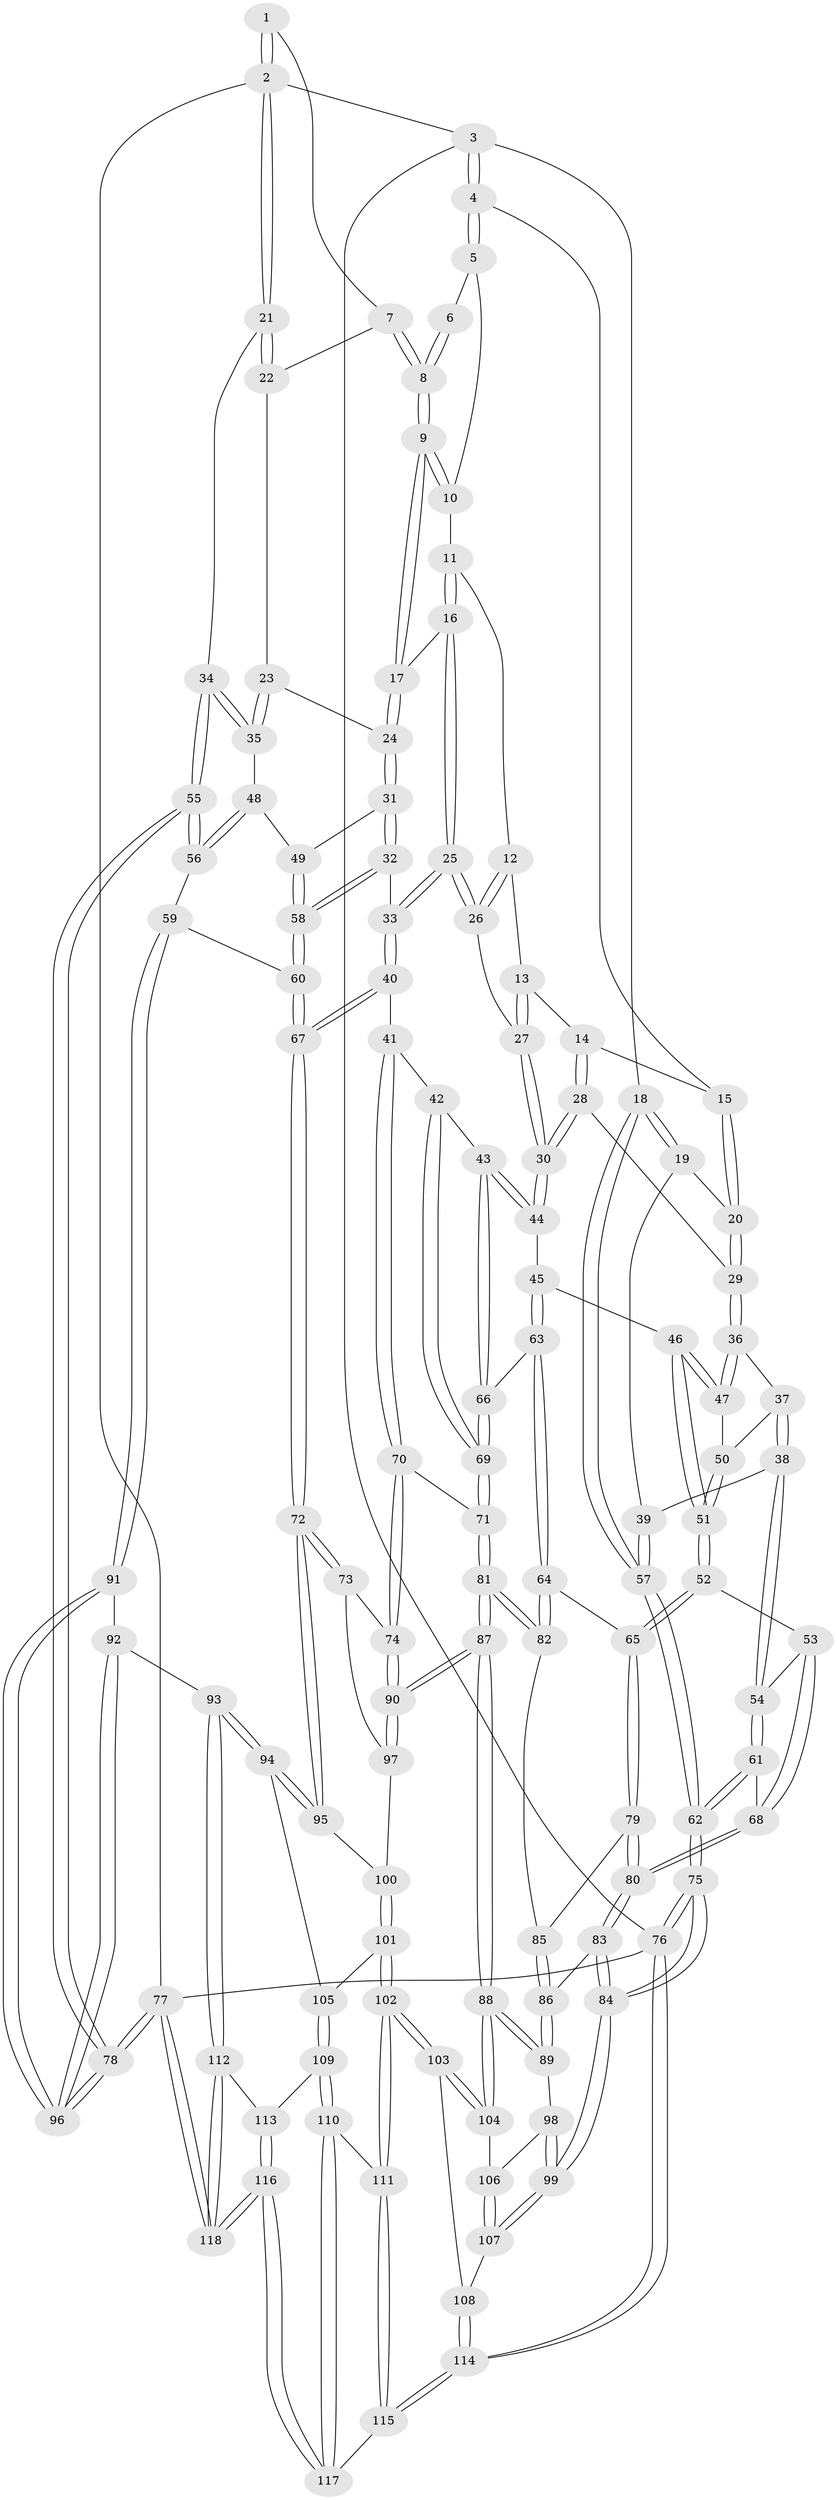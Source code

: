 // coarse degree distribution, {4: 0.37142857142857144, 8: 0.014285714285714285, 6: 0.07142857142857142, 5: 0.38571428571428573, 3: 0.15714285714285714}
// Generated by graph-tools (version 1.1) at 2025/52/02/27/25 19:52:43]
// undirected, 118 vertices, 292 edges
graph export_dot {
graph [start="1"]
  node [color=gray90,style=filled];
  1 [pos="+0.880021401330517+0"];
  2 [pos="+1+0"];
  3 [pos="+0+0"];
  4 [pos="+0.35095789297570135+0"];
  5 [pos="+0.5608766650751228+0"];
  6 [pos="+0.6779701422881877+0"];
  7 [pos="+0.8206956093307629+0.11068757581155855"];
  8 [pos="+0.7645304165598082+0.12778088071663213"];
  9 [pos="+0.7430743579399695+0.15784528834339046"];
  10 [pos="+0.581482363071422+0"];
  11 [pos="+0.5823480186372905+0.06011975631249057"];
  12 [pos="+0.5515071575913405+0.133929862462437"];
  13 [pos="+0.48021228975233166+0.1498102279137034"];
  14 [pos="+0.405703145575834+0.11874705503391304"];
  15 [pos="+0.34704762933746575+0"];
  16 [pos="+0.6934314523485121+0.1807734420973065"];
  17 [pos="+0.7415608457691492+0.16120266754780746"];
  18 [pos="+0+0"];
  19 [pos="+0.07062919309555696+0.16401466628826253"];
  20 [pos="+0.24234722757173704+0.15782310188338325"];
  21 [pos="+1+0.05282011224705981"];
  22 [pos="+0.8878704367691754+0.1183001013968316"];
  23 [pos="+0.8401352012981872+0.22938365947129055"];
  24 [pos="+0.8045483401067459+0.2431215779400034"];
  25 [pos="+0.6254469735822191+0.2494374248129104"];
  26 [pos="+0.5953359192075797+0.2251863911375833"];
  27 [pos="+0.4964197224301682+0.22236779763303985"];
  28 [pos="+0.38862204406192064+0.21528236914454066"];
  29 [pos="+0.2722997428154775+0.23711879747094708"];
  30 [pos="+0.43416542347608705+0.2888225267738867"];
  31 [pos="+0.8023859475439066+0.301182623807331"];
  32 [pos="+0.6815533994556429+0.342592845059388"];
  33 [pos="+0.6242150204607182+0.3293635063475023"];
  34 [pos="+1+0.1261475900318171"];
  35 [pos="+1+0.23117457827868043"];
  36 [pos="+0.2697568731951023+0.24631008605937652"];
  37 [pos="+0.18718939444816204+0.30559879326988126"];
  38 [pos="+0.13140989067295875+0.32508871152908225"];
  39 [pos="+0.12650093449898256+0.31689429787440937"];
  40 [pos="+0.5641031548276675+0.38705124178469874"];
  41 [pos="+0.5505674437340534+0.3899296338667653"];
  42 [pos="+0.5320187211649797+0.3842939559479453"];
  43 [pos="+0.4707333489025204+0.3493849664548645"];
  44 [pos="+0.43719171422130204+0.328796085779452"];
  45 [pos="+0.36649105348873184+0.3579539310458181"];
  46 [pos="+0.35559198258184227+0.35616789093018064"];
  47 [pos="+0.32496782897511634+0.3333157173032428"];
  48 [pos="+0.9145993785000219+0.3254517436230801"];
  49 [pos="+0.8486823324715309+0.34658590401046707"];
  50 [pos="+0.25901221036199995+0.34952182483849725"];
  51 [pos="+0.23611130075649267+0.4457545449533737"];
  52 [pos="+0.23195737359279497+0.4504881499051461"];
  53 [pos="+0.15909735293382235+0.41049244092644516"];
  54 [pos="+0.13115710429969604+0.3270232879361504"];
  55 [pos="+1+0.5258156414688806"];
  56 [pos="+0.9972289101801746+0.5382286471626925"];
  57 [pos="+0+0.30166549650586805"];
  58 [pos="+0.8252475616281981+0.5307309723662286"];
  59 [pos="+0.8678359423446685+0.5650814069628224"];
  60 [pos="+0.8293770966774483+0.5530902376151776"];
  61 [pos="+0+0.4244228503540475"];
  62 [pos="+0+0.4107744958088655"];
  63 [pos="+0.36482493436791597+0.46956581708355843"];
  64 [pos="+0.2745285245012195+0.49859348206386883"];
  65 [pos="+0.23558221154137818+0.4585953835447008"];
  66 [pos="+0.38442541912191464+0.48297325775203753"];
  67 [pos="+0.7210944367336994+0.5973864363917134"];
  68 [pos="+0.0813727980846493+0.4978589212119228"];
  69 [pos="+0.3946598434935266+0.4909180671814217"];
  70 [pos="+0.48624933455365515+0.586252015178155"];
  71 [pos="+0.4253621784143732+0.5618923201225585"];
  72 [pos="+0.6585176526747064+0.6674308496319439"];
  73 [pos="+0.5608010487718876+0.642552413049411"];
  74 [pos="+0.49865718352687605+0.6062383512254728"];
  75 [pos="+0+0.848004742530159"];
  76 [pos="+0+1"];
  77 [pos="+1+1"];
  78 [pos="+1+1"];
  79 [pos="+0.13431269480814473+0.5837773655668429"];
  80 [pos="+0.09185359118860885+0.5807745727749842"];
  81 [pos="+0.2982395284246716+0.607920413531172"];
  82 [pos="+0.2847387507957563+0.5971253691058119"];
  83 [pos="+0.023482747553732794+0.648760835976145"];
  84 [pos="+0+0.8330439358421088"];
  85 [pos="+0.19545264207176982+0.6120008800597396"];
  86 [pos="+0.18705581100488555+0.6960753411318112"];
  87 [pos="+0.334347667532477+0.763202978598286"];
  88 [pos="+0.3335985582956369+0.7643001059430994"];
  89 [pos="+0.19692608335318967+0.7315655183673587"];
  90 [pos="+0.3382873395012446+0.7618577699207106"];
  91 [pos="+0.8966831040781648+0.7183223984163227"];
  92 [pos="+0.7626130971663477+0.8588472928536431"];
  93 [pos="+0.7383593746347221+0.8619865529775275"];
  94 [pos="+0.7104177900723397+0.8225482360498433"];
  95 [pos="+0.6619130322026637+0.7133742573453913"];
  96 [pos="+1+0.963863551803132"];
  97 [pos="+0.4616984143010459+0.7717636190832048"];
  98 [pos="+0.09584277957875162+0.7956360907125338"];
  99 [pos="+0.03386863646949563+0.8250599064860147"];
  100 [pos="+0.516461248630412+0.8182050109422695"];
  101 [pos="+0.5140567046445287+0.8487803666010406"];
  102 [pos="+0.34328382950628755+0.8703077920699496"];
  103 [pos="+0.33611876033274163+0.8580816035526347"];
  104 [pos="+0.32822939287341835+0.8070817451752949"];
  105 [pos="+0.5271010359604885+0.8820180295638536"];
  106 [pos="+0.26997827998949064+0.8187083545519924"];
  107 [pos="+0.1406979572910021+0.8693240872717803"];
  108 [pos="+0.20075993283243687+0.9215560380025346"];
  109 [pos="+0.5255207204115523+0.9197697515383445"];
  110 [pos="+0.5178002596911561+0.9290361705342498"];
  111 [pos="+0.3491303756831454+0.8895114086191027"];
  112 [pos="+0.7305203998252292+0.8867880260503728"];
  113 [pos="+0.5952330435378219+0.9353394274327754"];
  114 [pos="+0.18818466010376556+1"];
  115 [pos="+0.3519909765693476+1"];
  116 [pos="+0.6153820329651265+1"];
  117 [pos="+0.45309406416958115+1"];
  118 [pos="+0.7397570413493875+1"];
  1 -- 2;
  1 -- 2;
  1 -- 7;
  2 -- 3;
  2 -- 21;
  2 -- 21;
  2 -- 77;
  3 -- 4;
  3 -- 4;
  3 -- 18;
  3 -- 76;
  4 -- 5;
  4 -- 5;
  4 -- 15;
  5 -- 6;
  5 -- 10;
  6 -- 8;
  6 -- 8;
  7 -- 8;
  7 -- 8;
  7 -- 22;
  8 -- 9;
  8 -- 9;
  9 -- 10;
  9 -- 10;
  9 -- 17;
  9 -- 17;
  10 -- 11;
  11 -- 12;
  11 -- 16;
  11 -- 16;
  12 -- 13;
  12 -- 26;
  12 -- 26;
  13 -- 14;
  13 -- 27;
  13 -- 27;
  14 -- 15;
  14 -- 28;
  14 -- 28;
  15 -- 20;
  15 -- 20;
  16 -- 17;
  16 -- 25;
  16 -- 25;
  17 -- 24;
  17 -- 24;
  18 -- 19;
  18 -- 19;
  18 -- 57;
  18 -- 57;
  19 -- 20;
  19 -- 39;
  20 -- 29;
  20 -- 29;
  21 -- 22;
  21 -- 22;
  21 -- 34;
  22 -- 23;
  23 -- 24;
  23 -- 35;
  23 -- 35;
  24 -- 31;
  24 -- 31;
  25 -- 26;
  25 -- 26;
  25 -- 33;
  25 -- 33;
  26 -- 27;
  27 -- 30;
  27 -- 30;
  28 -- 29;
  28 -- 30;
  28 -- 30;
  29 -- 36;
  29 -- 36;
  30 -- 44;
  30 -- 44;
  31 -- 32;
  31 -- 32;
  31 -- 49;
  32 -- 33;
  32 -- 58;
  32 -- 58;
  33 -- 40;
  33 -- 40;
  34 -- 35;
  34 -- 35;
  34 -- 55;
  34 -- 55;
  35 -- 48;
  36 -- 37;
  36 -- 47;
  36 -- 47;
  37 -- 38;
  37 -- 38;
  37 -- 50;
  38 -- 39;
  38 -- 54;
  38 -- 54;
  39 -- 57;
  39 -- 57;
  40 -- 41;
  40 -- 67;
  40 -- 67;
  41 -- 42;
  41 -- 70;
  41 -- 70;
  42 -- 43;
  42 -- 69;
  42 -- 69;
  43 -- 44;
  43 -- 44;
  43 -- 66;
  43 -- 66;
  44 -- 45;
  45 -- 46;
  45 -- 63;
  45 -- 63;
  46 -- 47;
  46 -- 47;
  46 -- 51;
  46 -- 51;
  47 -- 50;
  48 -- 49;
  48 -- 56;
  48 -- 56;
  49 -- 58;
  49 -- 58;
  50 -- 51;
  50 -- 51;
  51 -- 52;
  51 -- 52;
  52 -- 53;
  52 -- 65;
  52 -- 65;
  53 -- 54;
  53 -- 68;
  53 -- 68;
  54 -- 61;
  54 -- 61;
  55 -- 56;
  55 -- 56;
  55 -- 78;
  55 -- 78;
  56 -- 59;
  57 -- 62;
  57 -- 62;
  58 -- 60;
  58 -- 60;
  59 -- 60;
  59 -- 91;
  59 -- 91;
  60 -- 67;
  60 -- 67;
  61 -- 62;
  61 -- 62;
  61 -- 68;
  62 -- 75;
  62 -- 75;
  63 -- 64;
  63 -- 64;
  63 -- 66;
  64 -- 65;
  64 -- 82;
  64 -- 82;
  65 -- 79;
  65 -- 79;
  66 -- 69;
  66 -- 69;
  67 -- 72;
  67 -- 72;
  68 -- 80;
  68 -- 80;
  69 -- 71;
  69 -- 71;
  70 -- 71;
  70 -- 74;
  70 -- 74;
  71 -- 81;
  71 -- 81;
  72 -- 73;
  72 -- 73;
  72 -- 95;
  72 -- 95;
  73 -- 74;
  73 -- 97;
  74 -- 90;
  74 -- 90;
  75 -- 76;
  75 -- 76;
  75 -- 84;
  75 -- 84;
  76 -- 114;
  76 -- 114;
  76 -- 77;
  77 -- 78;
  77 -- 78;
  77 -- 118;
  77 -- 118;
  78 -- 96;
  78 -- 96;
  79 -- 80;
  79 -- 80;
  79 -- 85;
  80 -- 83;
  80 -- 83;
  81 -- 82;
  81 -- 82;
  81 -- 87;
  81 -- 87;
  82 -- 85;
  83 -- 84;
  83 -- 84;
  83 -- 86;
  84 -- 99;
  84 -- 99;
  85 -- 86;
  85 -- 86;
  86 -- 89;
  86 -- 89;
  87 -- 88;
  87 -- 88;
  87 -- 90;
  87 -- 90;
  88 -- 89;
  88 -- 89;
  88 -- 104;
  88 -- 104;
  89 -- 98;
  90 -- 97;
  90 -- 97;
  91 -- 92;
  91 -- 96;
  91 -- 96;
  92 -- 93;
  92 -- 96;
  92 -- 96;
  93 -- 94;
  93 -- 94;
  93 -- 112;
  93 -- 112;
  94 -- 95;
  94 -- 95;
  94 -- 105;
  95 -- 100;
  97 -- 100;
  98 -- 99;
  98 -- 99;
  98 -- 106;
  99 -- 107;
  99 -- 107;
  100 -- 101;
  100 -- 101;
  101 -- 102;
  101 -- 102;
  101 -- 105;
  102 -- 103;
  102 -- 103;
  102 -- 111;
  102 -- 111;
  103 -- 104;
  103 -- 104;
  103 -- 108;
  104 -- 106;
  105 -- 109;
  105 -- 109;
  106 -- 107;
  106 -- 107;
  107 -- 108;
  108 -- 114;
  108 -- 114;
  109 -- 110;
  109 -- 110;
  109 -- 113;
  110 -- 111;
  110 -- 117;
  110 -- 117;
  111 -- 115;
  111 -- 115;
  112 -- 113;
  112 -- 118;
  112 -- 118;
  113 -- 116;
  113 -- 116;
  114 -- 115;
  114 -- 115;
  115 -- 117;
  116 -- 117;
  116 -- 117;
  116 -- 118;
  116 -- 118;
}
